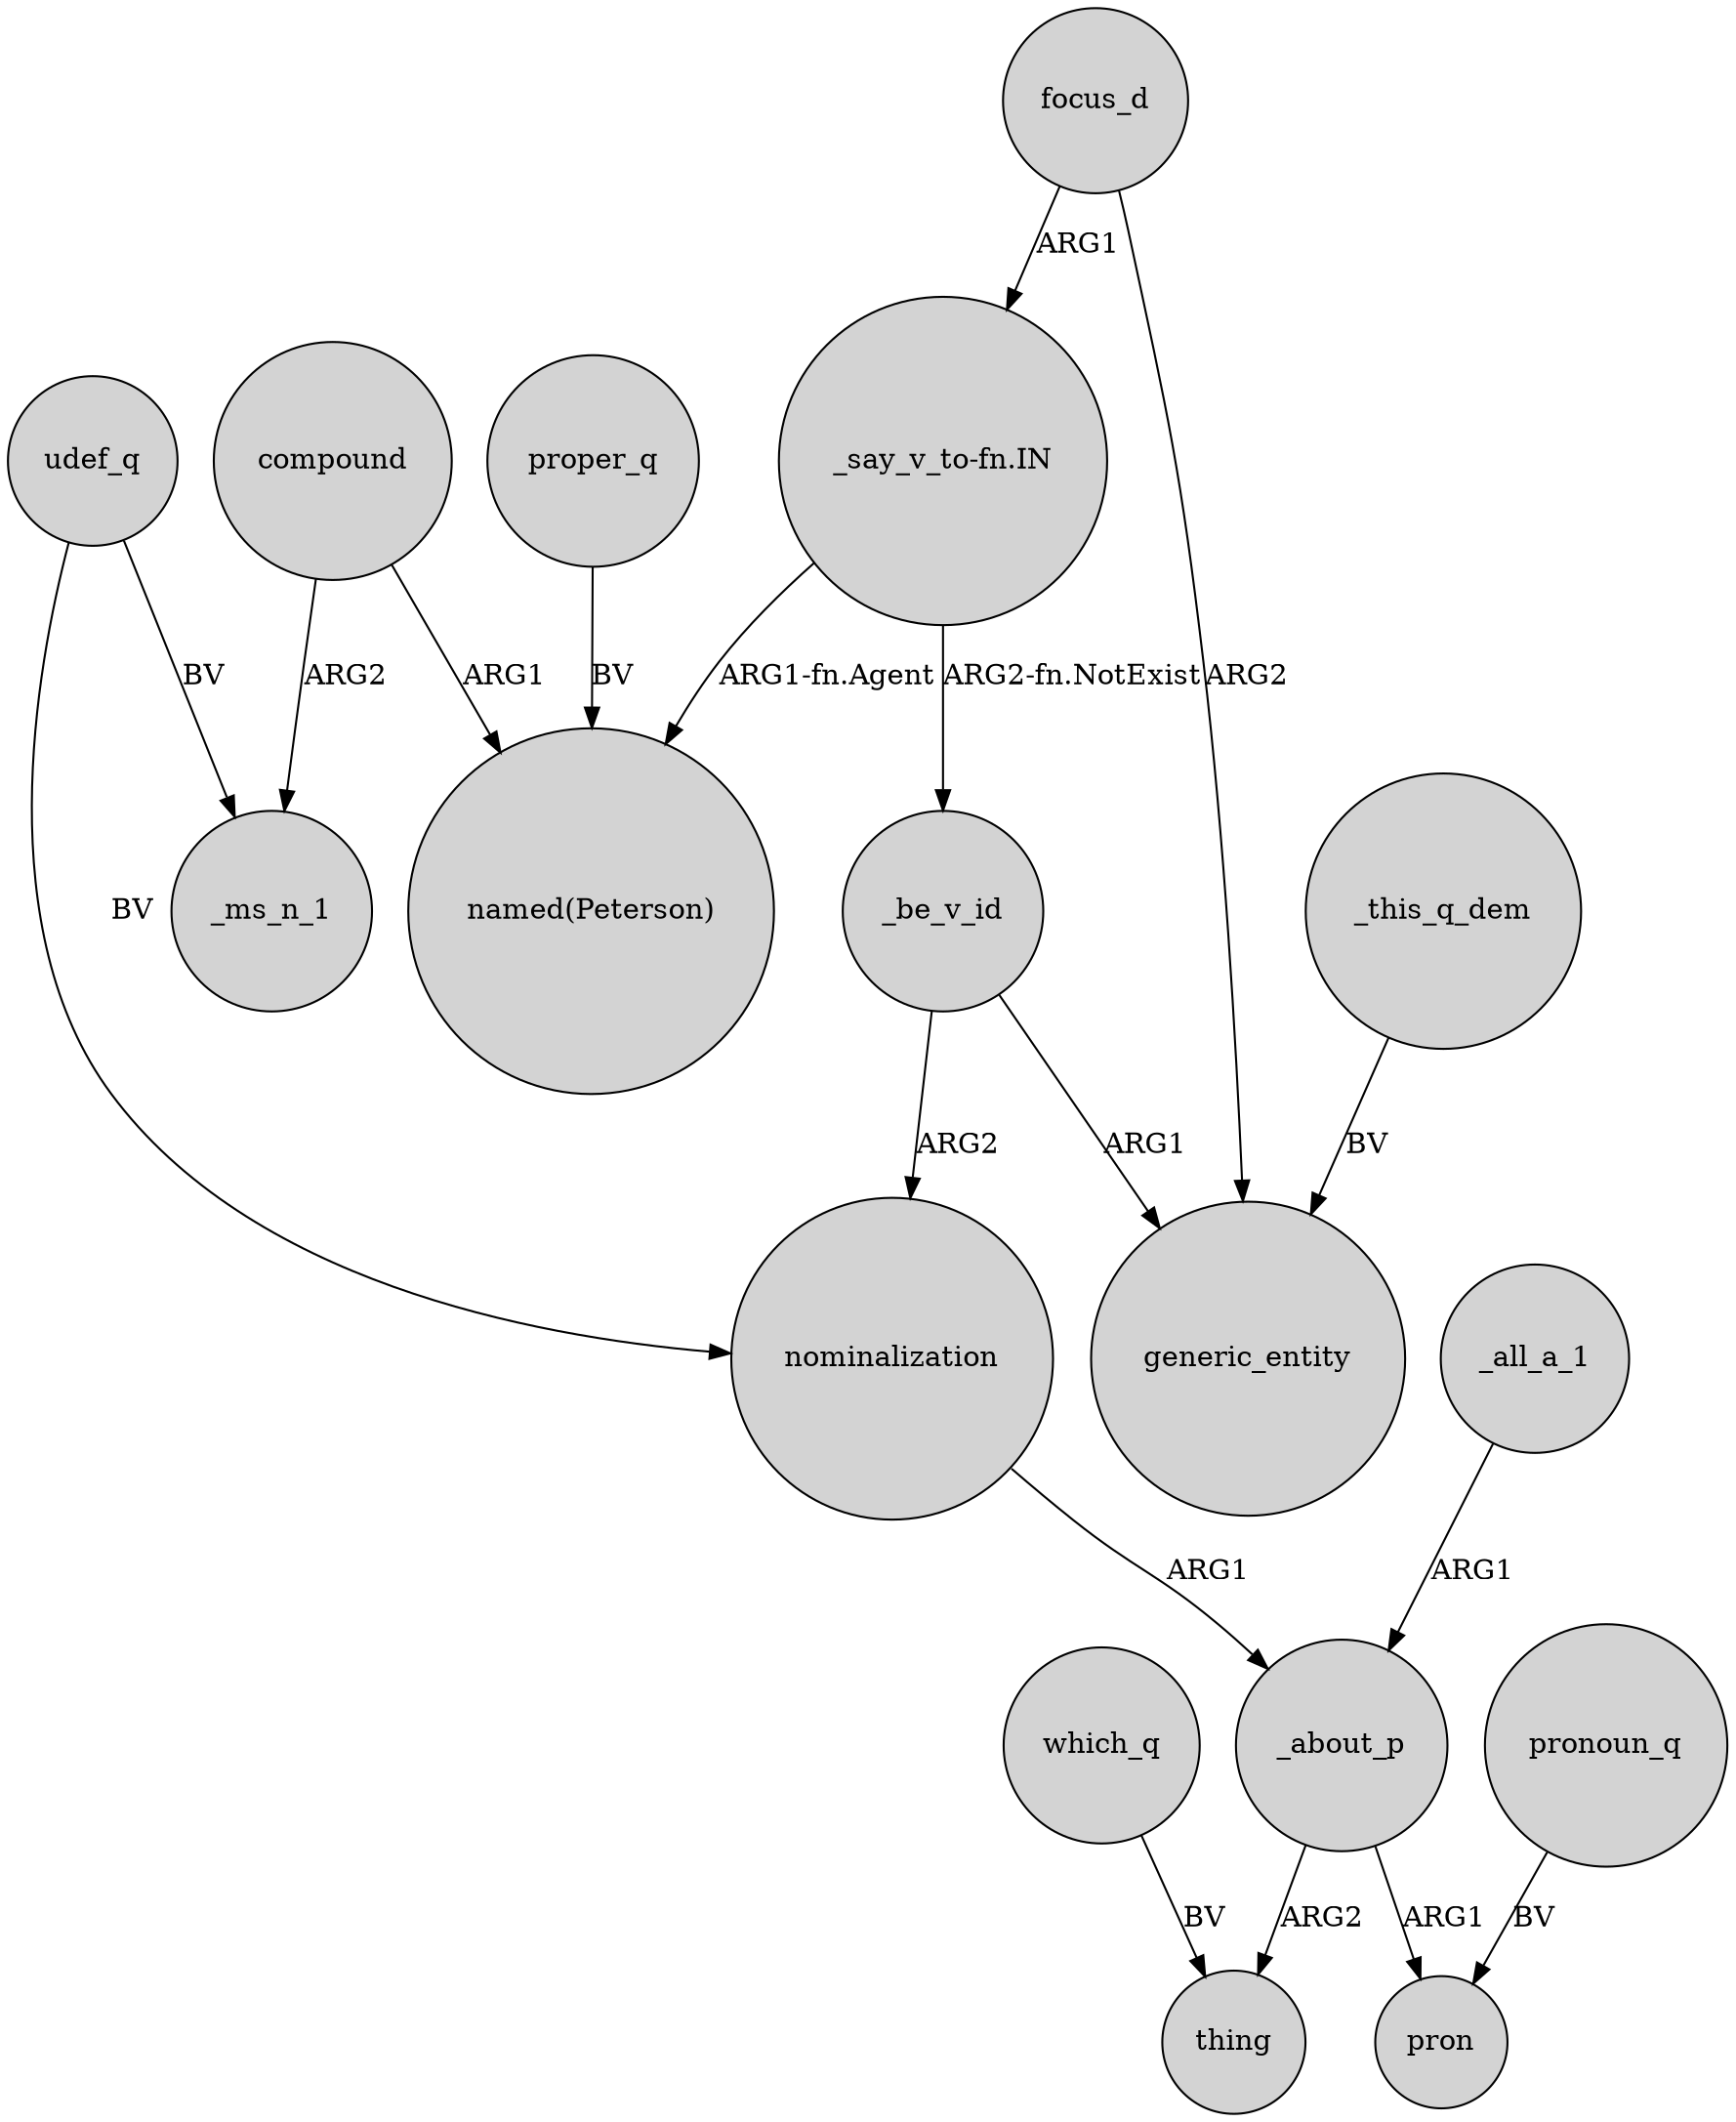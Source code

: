 digraph {
	node [shape=circle style=filled]
	udef_q -> _ms_n_1 [label=BV]
	"_say_v_to-fn.IN" -> _be_v_id [label="ARG2-fn.NotExist"]
	_this_q_dem -> generic_entity [label=BV]
	proper_q -> "named(Peterson)" [label=BV]
	_be_v_id -> generic_entity [label=ARG1]
	_about_p -> thing [label=ARG2]
	_all_a_1 -> _about_p [label=ARG1]
	_about_p -> pron [label=ARG1]
	"_say_v_to-fn.IN" -> "named(Peterson)" [label="ARG1-fn.Agent"]
	compound -> "named(Peterson)" [label=ARG1]
	nominalization -> _about_p [label=ARG1]
	compound -> _ms_n_1 [label=ARG2]
	_be_v_id -> nominalization [label=ARG2]
	udef_q -> nominalization [label=BV]
	focus_d -> "_say_v_to-fn.IN" [label=ARG1]
	focus_d -> generic_entity [label=ARG2]
	which_q -> thing [label=BV]
	pronoun_q -> pron [label=BV]
}
